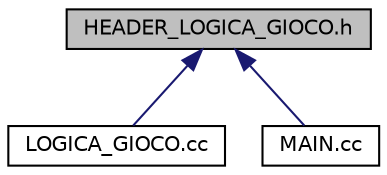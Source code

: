 digraph "HEADER_LOGICA_GIOCO.h"
{
  edge [fontname="Helvetica",fontsize="10",labelfontname="Helvetica",labelfontsize="10"];
  node [fontname="Helvetica",fontsize="10",shape=record];
  Node1 [label="HEADER_LOGICA_GIOCO.h",height=0.2,width=0.4,color="black", fillcolor="grey75", style="filled" fontcolor="black"];
  Node1 -> Node2 [dir="back",color="midnightblue",fontsize="10",style="solid",fontname="Helvetica"];
  Node2 [label="LOGICA_GIOCO.cc",height=0.2,width=0.4,color="black", fillcolor="white", style="filled",URL="$LOGICA__GIOCO_8cc.html"];
  Node1 -> Node3 [dir="back",color="midnightblue",fontsize="10",style="solid",fontname="Helvetica"];
  Node3 [label="MAIN.cc",height=0.2,width=0.4,color="black", fillcolor="white", style="filled",URL="$MAIN_8cc.html"];
}
